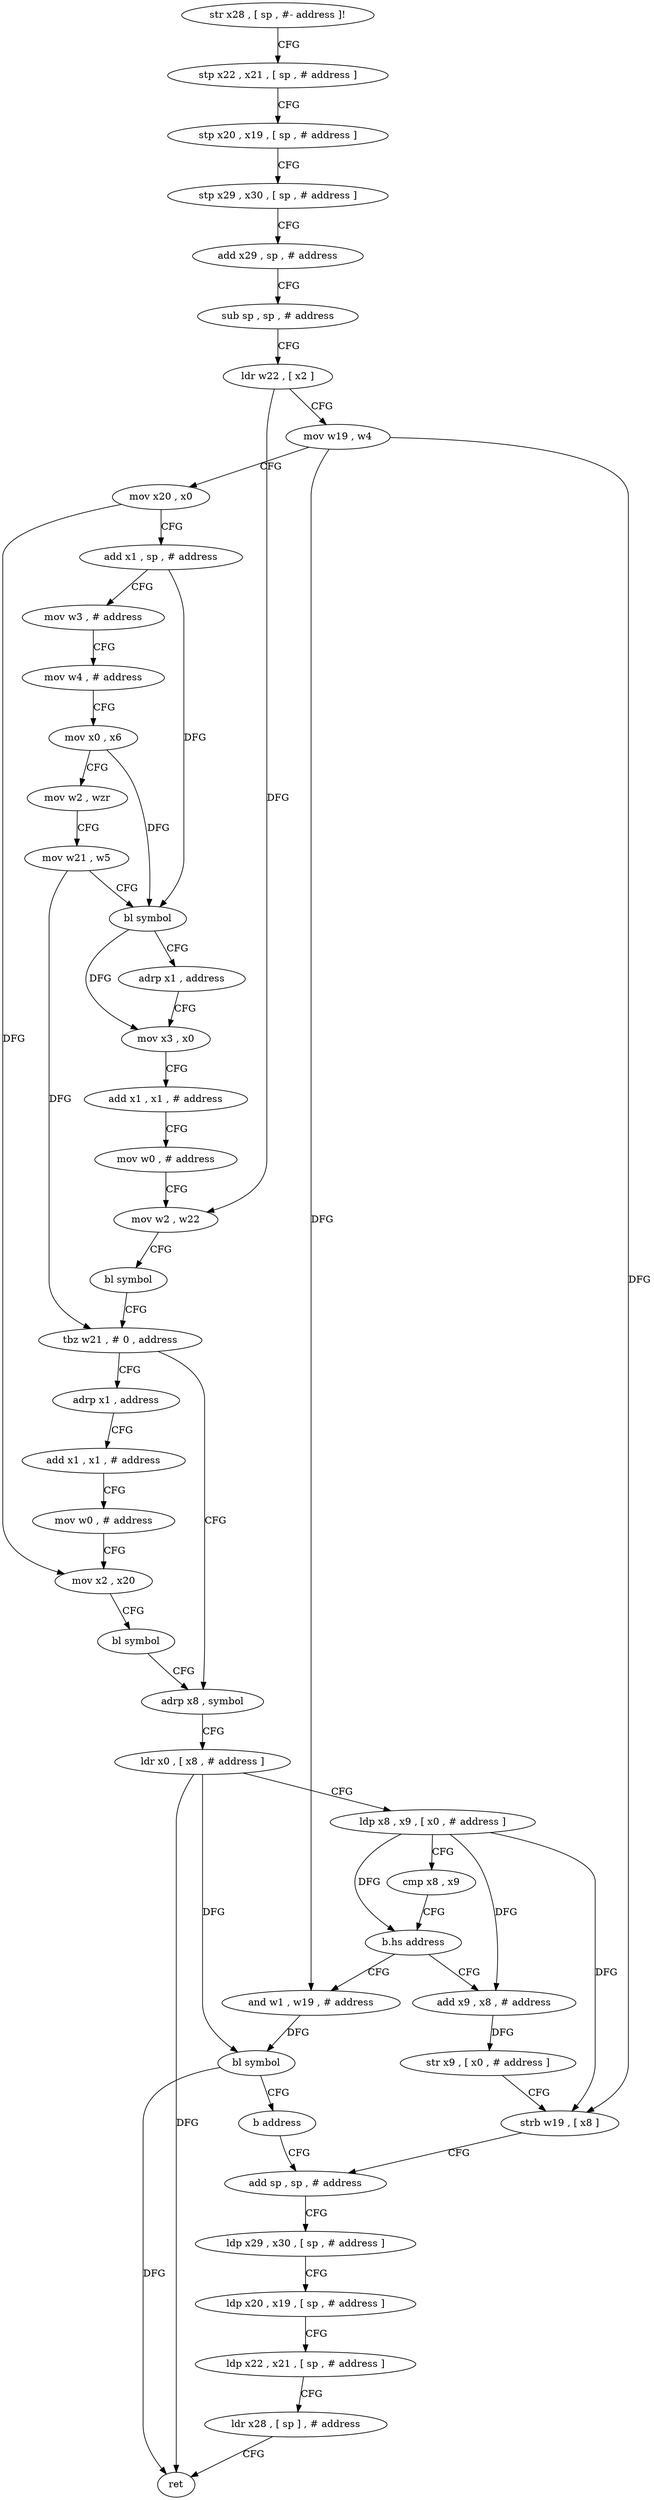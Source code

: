 digraph "func" {
"4217640" [label = "str x28 , [ sp , #- address ]!" ]
"4217644" [label = "stp x22 , x21 , [ sp , # address ]" ]
"4217648" [label = "stp x20 , x19 , [ sp , # address ]" ]
"4217652" [label = "stp x29 , x30 , [ sp , # address ]" ]
"4217656" [label = "add x29 , sp , # address" ]
"4217660" [label = "sub sp , sp , # address" ]
"4217664" [label = "ldr w22 , [ x2 ]" ]
"4217668" [label = "mov w19 , w4" ]
"4217672" [label = "mov x20 , x0" ]
"4217676" [label = "add x1 , sp , # address" ]
"4217680" [label = "mov w3 , # address" ]
"4217684" [label = "mov w4 , # address" ]
"4217688" [label = "mov x0 , x6" ]
"4217692" [label = "mov w2 , wzr" ]
"4217696" [label = "mov w21 , w5" ]
"4217700" [label = "bl symbol" ]
"4217704" [label = "adrp x1 , address" ]
"4217708" [label = "mov x3 , x0" ]
"4217712" [label = "add x1 , x1 , # address" ]
"4217716" [label = "mov w0 , # address" ]
"4217720" [label = "mov w2 , w22" ]
"4217724" [label = "bl symbol" ]
"4217728" [label = "tbz w21 , # 0 , address" ]
"4217752" [label = "adrp x8 , symbol" ]
"4217732" [label = "adrp x1 , address" ]
"4217756" [label = "ldr x0 , [ x8 , # address ]" ]
"4217760" [label = "ldp x8 , x9 , [ x0 , # address ]" ]
"4217764" [label = "cmp x8 , x9" ]
"4217768" [label = "b.hs address" ]
"4217808" [label = "and w1 , w19 , # address" ]
"4217772" [label = "add x9 , x8 , # address" ]
"4217736" [label = "add x1 , x1 , # address" ]
"4217740" [label = "mov w0 , # address" ]
"4217744" [label = "mov x2 , x20" ]
"4217748" [label = "bl symbol" ]
"4217812" [label = "bl symbol" ]
"4217816" [label = "b address" ]
"4217784" [label = "add sp , sp , # address" ]
"4217776" [label = "str x9 , [ x0 , # address ]" ]
"4217780" [label = "strb w19 , [ x8 ]" ]
"4217788" [label = "ldp x29 , x30 , [ sp , # address ]" ]
"4217792" [label = "ldp x20 , x19 , [ sp , # address ]" ]
"4217796" [label = "ldp x22 , x21 , [ sp , # address ]" ]
"4217800" [label = "ldr x28 , [ sp ] , # address" ]
"4217804" [label = "ret" ]
"4217640" -> "4217644" [ label = "CFG" ]
"4217644" -> "4217648" [ label = "CFG" ]
"4217648" -> "4217652" [ label = "CFG" ]
"4217652" -> "4217656" [ label = "CFG" ]
"4217656" -> "4217660" [ label = "CFG" ]
"4217660" -> "4217664" [ label = "CFG" ]
"4217664" -> "4217668" [ label = "CFG" ]
"4217664" -> "4217720" [ label = "DFG" ]
"4217668" -> "4217672" [ label = "CFG" ]
"4217668" -> "4217808" [ label = "DFG" ]
"4217668" -> "4217780" [ label = "DFG" ]
"4217672" -> "4217676" [ label = "CFG" ]
"4217672" -> "4217744" [ label = "DFG" ]
"4217676" -> "4217680" [ label = "CFG" ]
"4217676" -> "4217700" [ label = "DFG" ]
"4217680" -> "4217684" [ label = "CFG" ]
"4217684" -> "4217688" [ label = "CFG" ]
"4217688" -> "4217692" [ label = "CFG" ]
"4217688" -> "4217700" [ label = "DFG" ]
"4217692" -> "4217696" [ label = "CFG" ]
"4217696" -> "4217700" [ label = "CFG" ]
"4217696" -> "4217728" [ label = "DFG" ]
"4217700" -> "4217704" [ label = "CFG" ]
"4217700" -> "4217708" [ label = "DFG" ]
"4217704" -> "4217708" [ label = "CFG" ]
"4217708" -> "4217712" [ label = "CFG" ]
"4217712" -> "4217716" [ label = "CFG" ]
"4217716" -> "4217720" [ label = "CFG" ]
"4217720" -> "4217724" [ label = "CFG" ]
"4217724" -> "4217728" [ label = "CFG" ]
"4217728" -> "4217752" [ label = "CFG" ]
"4217728" -> "4217732" [ label = "CFG" ]
"4217752" -> "4217756" [ label = "CFG" ]
"4217732" -> "4217736" [ label = "CFG" ]
"4217756" -> "4217760" [ label = "CFG" ]
"4217756" -> "4217812" [ label = "DFG" ]
"4217756" -> "4217804" [ label = "DFG" ]
"4217760" -> "4217764" [ label = "CFG" ]
"4217760" -> "4217768" [ label = "DFG" ]
"4217760" -> "4217772" [ label = "DFG" ]
"4217760" -> "4217780" [ label = "DFG" ]
"4217764" -> "4217768" [ label = "CFG" ]
"4217768" -> "4217808" [ label = "CFG" ]
"4217768" -> "4217772" [ label = "CFG" ]
"4217808" -> "4217812" [ label = "DFG" ]
"4217772" -> "4217776" [ label = "DFG" ]
"4217736" -> "4217740" [ label = "CFG" ]
"4217740" -> "4217744" [ label = "CFG" ]
"4217744" -> "4217748" [ label = "CFG" ]
"4217748" -> "4217752" [ label = "CFG" ]
"4217812" -> "4217816" [ label = "CFG" ]
"4217812" -> "4217804" [ label = "DFG" ]
"4217816" -> "4217784" [ label = "CFG" ]
"4217784" -> "4217788" [ label = "CFG" ]
"4217776" -> "4217780" [ label = "CFG" ]
"4217780" -> "4217784" [ label = "CFG" ]
"4217788" -> "4217792" [ label = "CFG" ]
"4217792" -> "4217796" [ label = "CFG" ]
"4217796" -> "4217800" [ label = "CFG" ]
"4217800" -> "4217804" [ label = "CFG" ]
}
